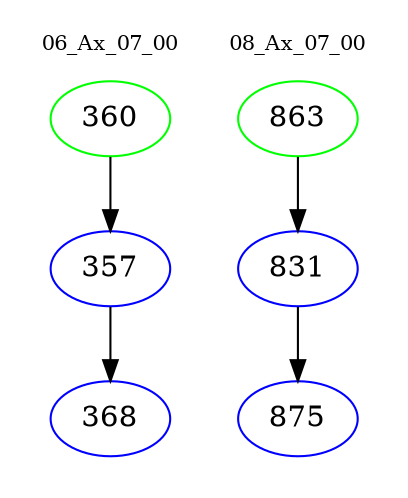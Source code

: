 digraph{
subgraph cluster_0 {
color = white
label = "06_Ax_07_00";
fontsize=10;
T0_360 [label="360", color="green"]
T0_360 -> T0_357 [color="black"]
T0_357 [label="357", color="blue"]
T0_357 -> T0_368 [color="black"]
T0_368 [label="368", color="blue"]
}
subgraph cluster_1 {
color = white
label = "08_Ax_07_00";
fontsize=10;
T1_863 [label="863", color="green"]
T1_863 -> T1_831 [color="black"]
T1_831 [label="831", color="blue"]
T1_831 -> T1_875 [color="black"]
T1_875 [label="875", color="blue"]
}
}

